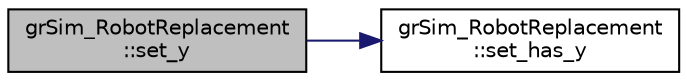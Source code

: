 digraph "grSim_RobotReplacement::set_y"
{
 // INTERACTIVE_SVG=YES
  edge [fontname="Helvetica",fontsize="10",labelfontname="Helvetica",labelfontsize="10"];
  node [fontname="Helvetica",fontsize="10",shape=record];
  rankdir="LR";
  Node1 [label="grSim_RobotReplacement\l::set_y",height=0.2,width=0.4,color="black", fillcolor="grey75", style="filled", fontcolor="black"];
  Node1 -> Node2 [color="midnightblue",fontsize="10",style="solid",fontname="Helvetica"];
  Node2 [label="grSim_RobotReplacement\l::set_has_y",height=0.2,width=0.4,color="black", fillcolor="white", style="filled",URL="$d5/da8/classgr_sim___robot_replacement.html#a50f8f35d95b9e8c71f433dfb7badc0d1"];
}
